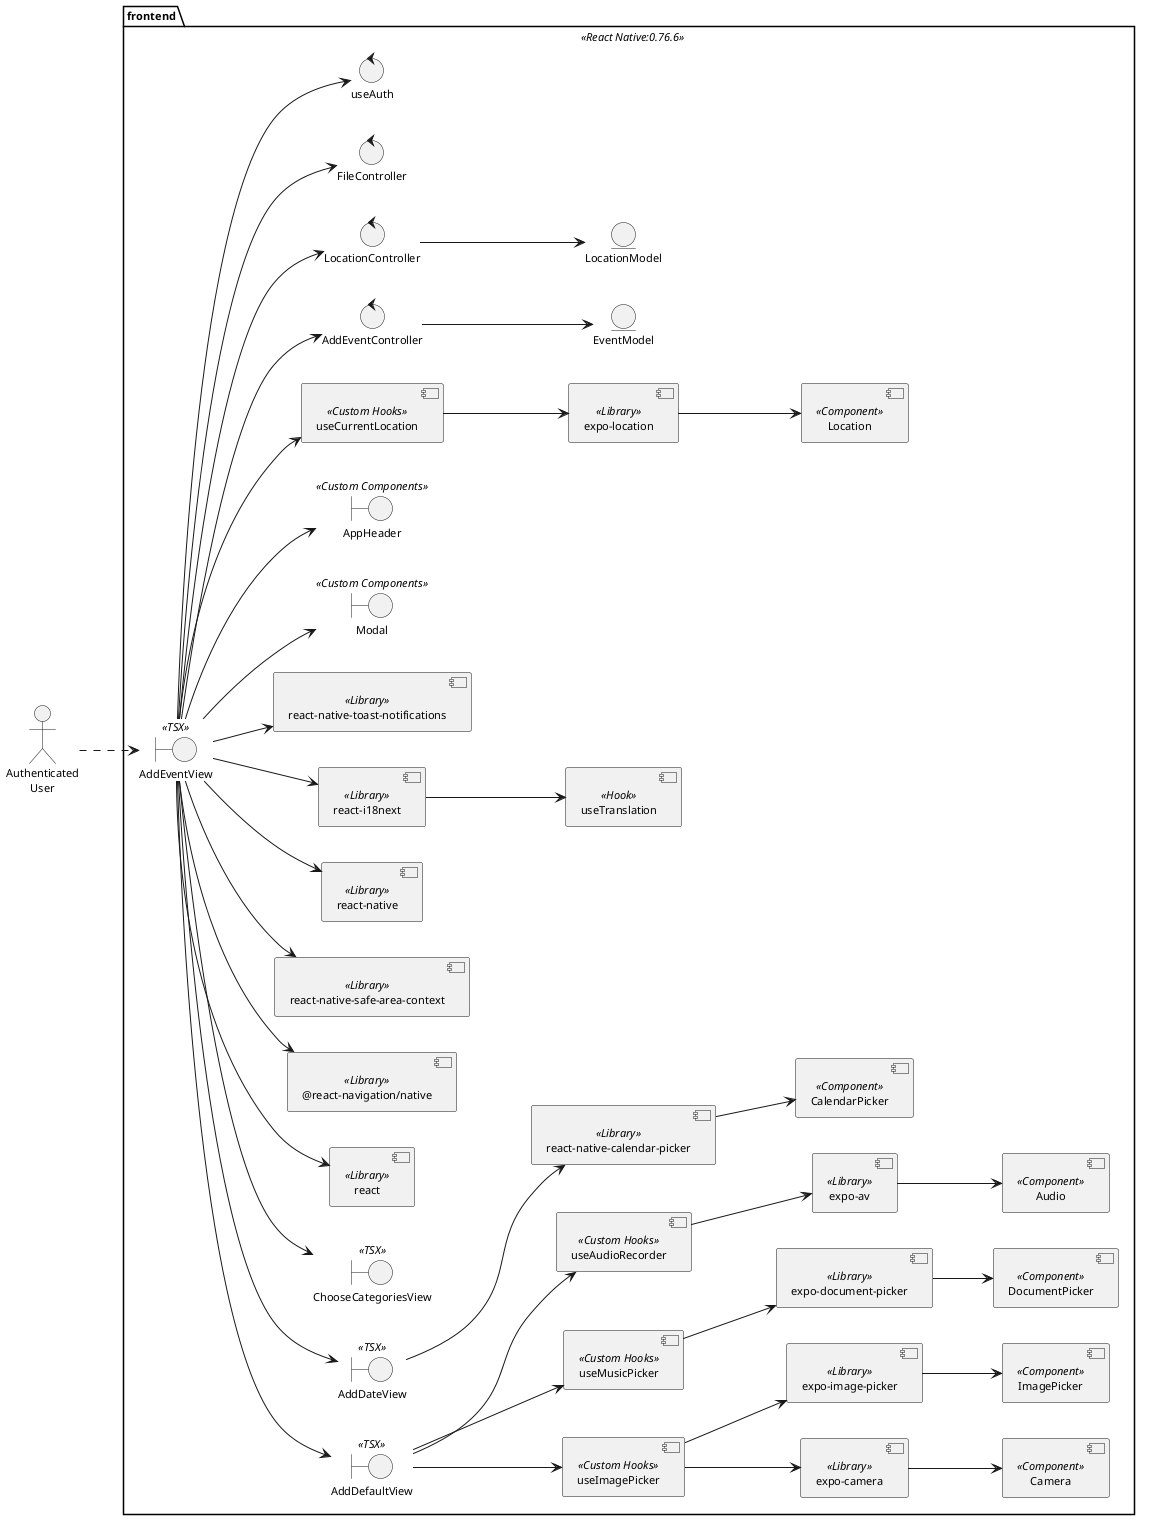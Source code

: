 @startuml DesignClassDiagramMinified
skinparam style strictuml
skinparam defaultTextAlignment center
skinparam defaultFontSize 11
left to right direction
actor "Authenticated\nUser" as UserReg


package frontend <<React Native:0.76.6>>{
    boundary "AddEventView" as addEventView << TSX >>
    boundary "AddDefaultView" as AddDefaultView << TSX >>
    boundary "AddDateView" as AddDateView << TSX >>
    boundary "ChooseCategoriesView" as ChooseCategoriesView << TSX >>

    component "react" as React << Library >>

    component "@react-navigation/native" as ReactNavigation << Library >>

    component "react-native-safe-area-context" as SafeAreaContext << Library >>

    component "react-native" as ReactNative << Library >>

    component "react-i18next" as ReactI18next << Library >>
    component "useTranslation" as useTranslation << Hook >>

    component "react-native-toast-notifications" as ReactNativeToast << Library >>

    boundary "Modal" as Modal << Custom Components >>
    boundary "AppHeader" as AppHeader << Custom Components >>

    component "useCurrentLocation" as useCurrentLocation << Custom Hooks >>
    component "useImagePicker" as useImagePicker << Custom Hooks >>
    component "useMusicPicker" as useMusicPicker << Custom Hooks >>
    component "useAudioRecorder" as useAudioRecorder << Custom Hooks >>

    component "expo-camera" as ExpoCamera << Library >>
    component "Camera" as Camera << Component >>

    component "expo-image-picker" as ExpoImagePicker << Library >>
    component "ImagePicker" as ImagePicker << Component >>

    component "expo-location" as ExpoLocation << Library >>
    component "Location" as expoLocationComponent << Component >>

    component "expo-document-picker" as ExpoDocumentPicker << Library >>
    component "DocumentPicker" as DocumentPicker << Component >>

    component "expo-av" as ExpoAV << Library >>
    component "Audio" as AudioComponent << Component >>

    component "react-native-calendar-picker" as ReactNativeCalendarPicker << Library >>
    component "CalendarPicker" as CalendarPicker << Component >>

    control "AddEventController" as AddEventController 
    control "LocationController" as LocationController
    control "FileController" as FileController
    control "useAuth" as useAuth

    entity "EventModel" as EventModel
    entity "LocationModel" as LocationModel
}

' Frontend View Hierarchy
addEventView --> AddDefaultView 
addEventView --> AddDateView 
addEventView --> ChooseCategoriesView 
addEventView --> useCurrentLocation

' View Components
addEventView --> SafeAreaContext
addEventView --> ReactNative
addEventView --> ReactNativeToast
addEventView --> ReactI18next
addEventView --> ReactNavigation
addEventView --> React
addEventView --> Modal
addEventView --> AppHeader

'AddDefaultView 
AddDefaultView --> useImagePicker
AddDefaultView --> useMusicPicker
AddDefaultView --> useAudioRecorder

'AddDateView
AddDateView --> ReactNativeCalendarPicker
ReactNativeCalendarPicker --> CalendarPicker

' Camera
useImagePicker --> ExpoCamera
ExpoCamera --> Camera

' ImagePicker
useImagePicker --> ExpoImagePicker
ExpoImagePicker --> ImagePicker

' ReactI18next
ReactI18next --> useTranslation

' DocumentPicker
useMusicPicker --> ExpoDocumentPicker
ExpoDocumentPicker --> DocumentPicker

' ExpoLocation
useCurrentLocation --> ExpoLocation
ExpoLocation --> expoLocationComponent

' Audio
useAudioRecorder --> ExpoAV
ExpoAV --> AudioComponent

' Controller relationships
addEventView --> AddEventController
addEventView --> LocationController
addEventView --> FileController
addEventView --> useAuth

AddEventController --> EventModel
LocationController --> LocationModel

' User interaction
UserReg ..> addEventView


@enduml
